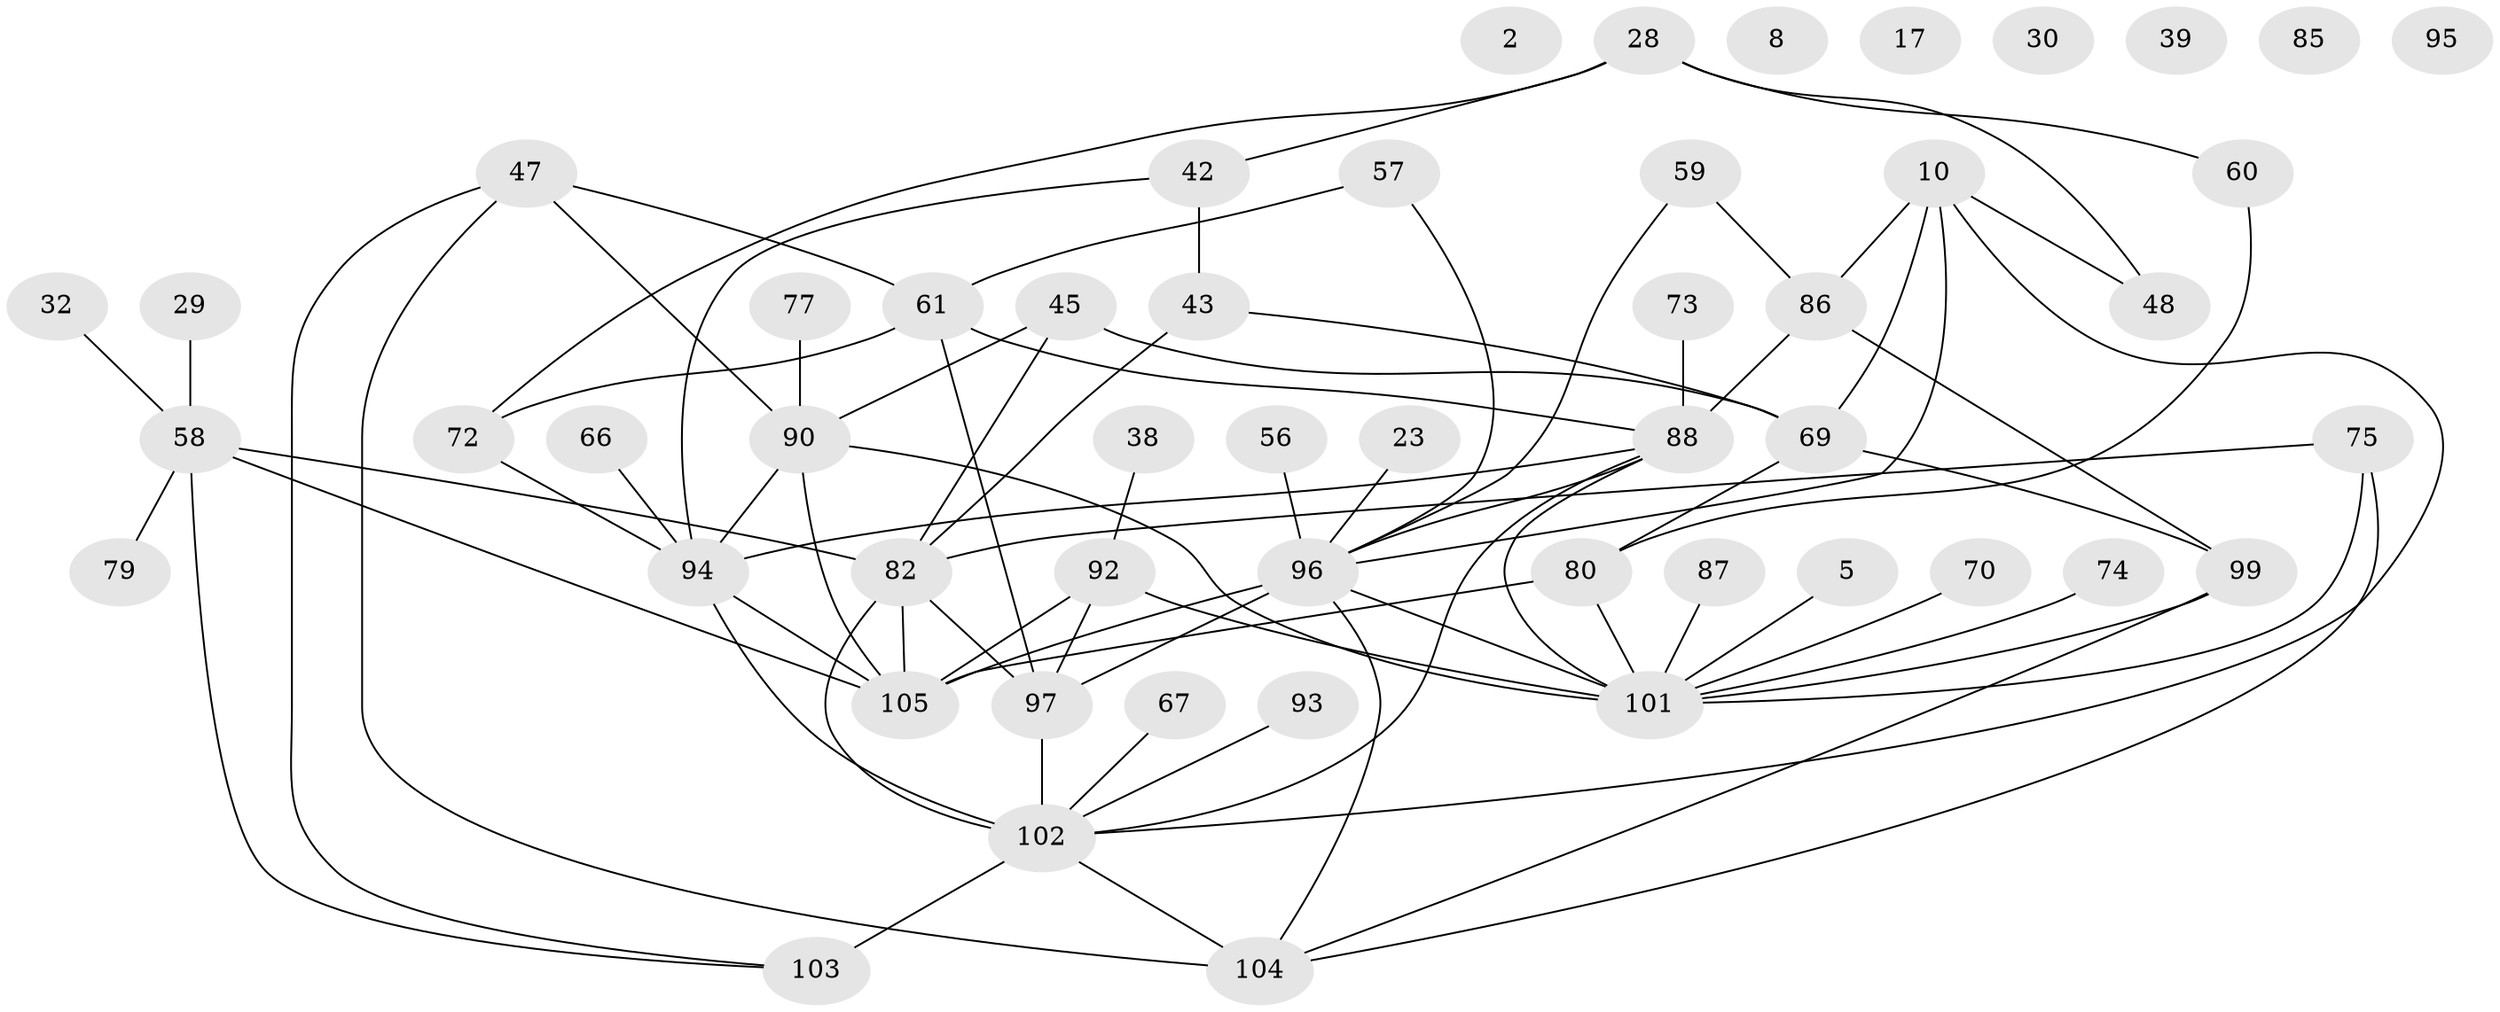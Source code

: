 // original degree distribution, {2: 0.13333333333333333, 0: 0.06666666666666667, 4: 0.26666666666666666, 1: 0.18095238095238095, 7: 0.009523809523809525, 6: 0.05714285714285714, 3: 0.20952380952380953, 5: 0.06666666666666667, 9: 0.009523809523809525}
// Generated by graph-tools (version 1.1) at 2025/39/03/09/25 04:39:22]
// undirected, 52 vertices, 80 edges
graph export_dot {
graph [start="1"]
  node [color=gray90,style=filled];
  2;
  5;
  8;
  10;
  17;
  23;
  28;
  29;
  30;
  32 [super="+7"];
  38;
  39;
  42 [super="+34"];
  43;
  45;
  47 [super="+33"];
  48;
  56;
  57;
  58 [super="+22"];
  59;
  60;
  61;
  66;
  67;
  69 [super="+4"];
  70;
  72 [super="+20+26"];
  73;
  74;
  75 [super="+36"];
  77 [super="+12"];
  79;
  80;
  82 [super="+52"];
  85;
  86 [super="+16"];
  87;
  88 [super="+24+65+44"];
  90 [super="+40+35"];
  92 [super="+89"];
  93;
  94 [super="+68+71+91"];
  95;
  96 [super="+11+84+81"];
  97 [super="+37"];
  99;
  101 [super="+21+100"];
  102 [super="+51+64+6"];
  103;
  104 [super="+83"];
  105 [super="+18+54+98"];
  5 -- 101;
  10 -- 48;
  10 -- 86 [weight=2];
  10 -- 69;
  10 -- 102;
  10 -- 96;
  23 -- 96;
  28 -- 48;
  28 -- 60;
  28 -- 42;
  28 -- 72;
  29 -- 58;
  32 -- 58;
  38 -- 92;
  42 -- 43 [weight=2];
  42 -- 94;
  43 -- 69;
  43 -- 82 [weight=2];
  45 -- 69;
  45 -- 82 [weight=2];
  45 -- 90;
  47 -- 61 [weight=2];
  47 -- 103;
  47 -- 104 [weight=2];
  47 -- 90 [weight=2];
  56 -- 96;
  57 -- 61;
  57 -- 96;
  58 -- 82;
  58 -- 103;
  58 -- 105;
  58 -- 79;
  59 -- 86;
  59 -- 96;
  60 -- 80;
  61 -- 88;
  61 -- 72;
  61 -- 97;
  66 -- 94;
  67 -- 102;
  69 -- 80;
  69 -- 99;
  70 -- 101;
  72 -- 94 [weight=2];
  73 -- 88;
  74 -- 101;
  75 -- 82;
  75 -- 101;
  75 -- 104;
  77 -- 90;
  80 -- 101;
  80 -- 105;
  82 -- 105;
  82 -- 97;
  82 -- 102 [weight=2];
  86 -- 99;
  86 -- 88;
  87 -- 101;
  88 -- 102;
  88 -- 101 [weight=2];
  88 -- 94;
  88 -- 96;
  90 -- 94 [weight=3];
  90 -- 105;
  90 -- 101;
  92 -- 105 [weight=2];
  92 -- 97;
  92 -- 101;
  93 -- 102;
  94 -- 105 [weight=2];
  94 -- 102 [weight=2];
  96 -- 105 [weight=4];
  96 -- 97 [weight=2];
  96 -- 101;
  96 -- 104 [weight=2];
  97 -- 102;
  99 -- 104;
  99 -- 101;
  102 -- 103 [weight=2];
  102 -- 104 [weight=2];
}
